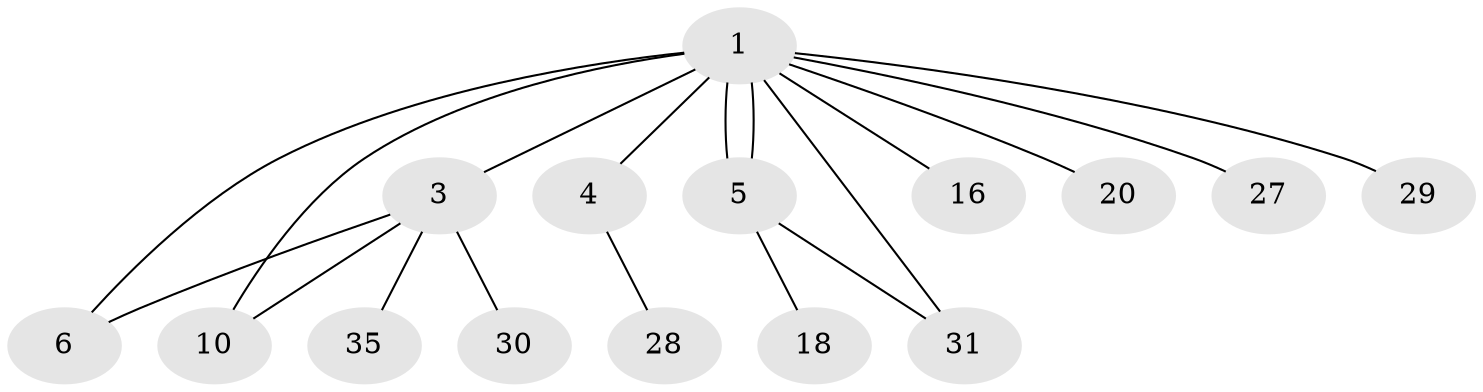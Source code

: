 // original degree distribution, {23: 0.0196078431372549, 5: 0.058823529411764705, 8: 0.0196078431372549, 2: 0.19607843137254902, 4: 0.0196078431372549, 3: 0.09803921568627451, 6: 0.0196078431372549, 1: 0.5686274509803921}
// Generated by graph-tools (version 1.1) at 2025/18/03/04/25 18:18:08]
// undirected, 15 vertices, 18 edges
graph export_dot {
graph [start="1"]
  node [color=gray90,style=filled];
  1 [super="+21+17+19+43+37+38+48+51+24+2+13+12+14+11"];
  3 [super="+23+50"];
  4 [super="+7+36+40"];
  5 [super="+25"];
  6 [super="+22"];
  10 [super="+34"];
  16;
  18;
  20;
  27;
  28;
  29;
  30;
  31;
  35;
  1 -- 4;
  1 -- 5;
  1 -- 5;
  1 -- 16;
  1 -- 20;
  1 -- 27;
  1 -- 10;
  1 -- 6;
  1 -- 3 [weight=3];
  1 -- 29;
  1 -- 31;
  3 -- 6;
  3 -- 10;
  3 -- 30;
  3 -- 35;
  4 -- 28;
  5 -- 18;
  5 -- 31;
}
